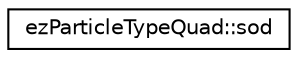 digraph "Graphical Class Hierarchy"
{
 // LATEX_PDF_SIZE
  edge [fontname="Helvetica",fontsize="10",labelfontname="Helvetica",labelfontsize="10"];
  node [fontname="Helvetica",fontsize="10",shape=record];
  rankdir="LR";
  Node0 [label="ezParticleTypeQuad::sod",height=0.2,width=0.4,color="black", fillcolor="white", style="filled",URL="$d1/d95/structez_particle_type_quad_1_1sod.htm",tooltip=" "];
}
